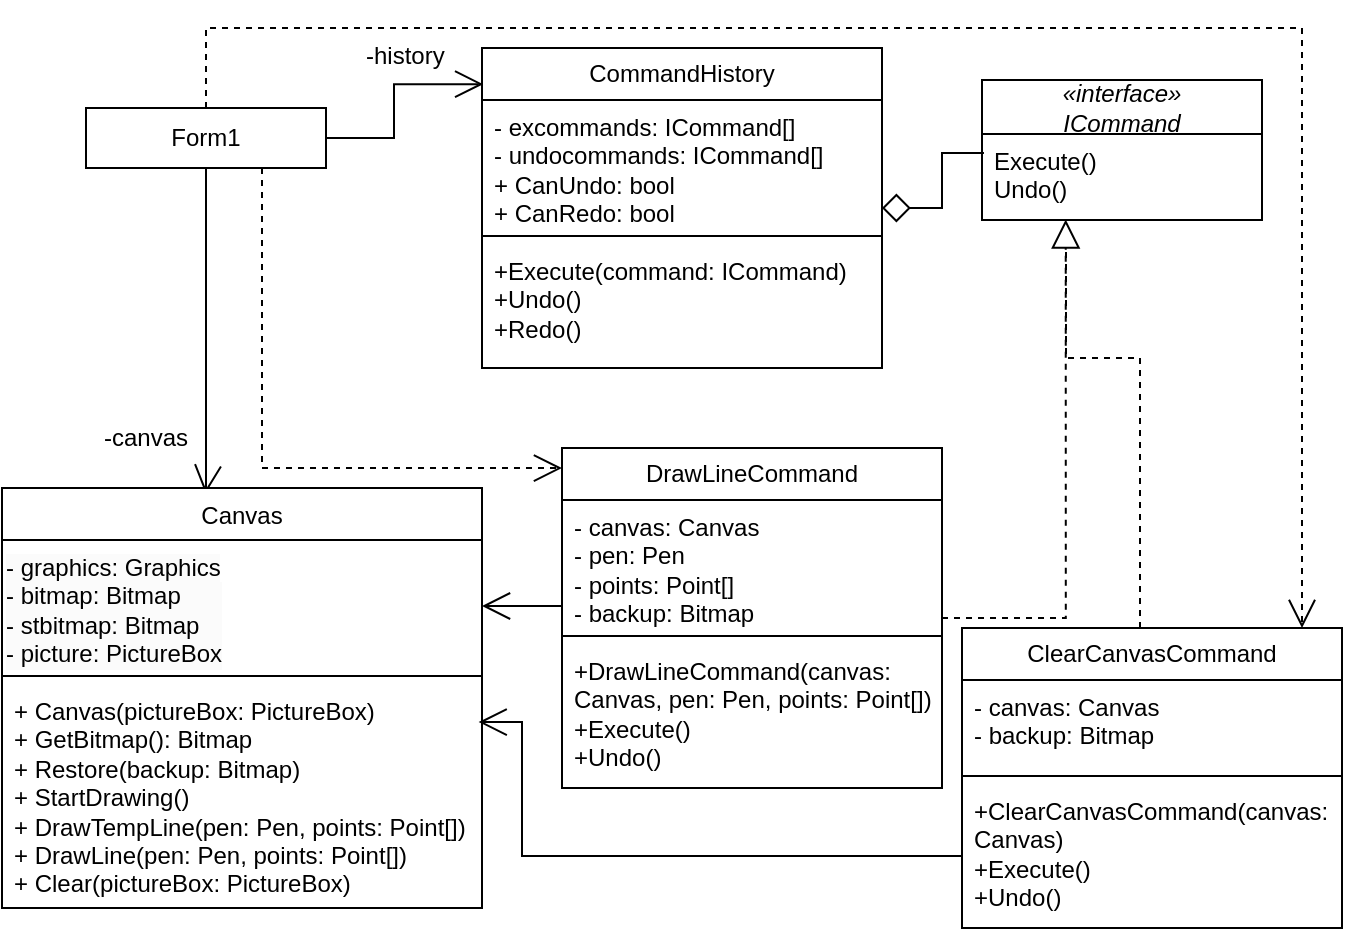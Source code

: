 <mxfile version="26.1.3">
  <diagram id="C5RBs43oDa-KdzZeNtuy" name="Page-1">
    <mxGraphModel dx="1000" dy="505" grid="0" gridSize="10" guides="1" tooltips="1" connect="1" arrows="1" fold="1" page="1" pageScale="1" pageWidth="827" pageHeight="1169" math="0" shadow="0">
      <root>
        <mxCell id="WIyWlLk6GJQsqaUBKTNV-0" />
        <mxCell id="WIyWlLk6GJQsqaUBKTNV-1" parent="WIyWlLk6GJQsqaUBKTNV-0" />
        <mxCell id="O6bAntiXb9O7OsNbi0wT-8" style="edgeStyle=orthogonalEdgeStyle;rounded=0;orthogonalLoop=1;jettySize=auto;html=1;exitX=0.5;exitY=1;exitDx=0;exitDy=0;entryX=0.424;entryY=0.013;entryDx=0;entryDy=0;endArrow=open;endFill=0;endSize=12;entryPerimeter=0;" edge="1" parent="WIyWlLk6GJQsqaUBKTNV-1" source="KC0JBzl_3fo8Be8MP1vC-3" target="O6bAntiXb9O7OsNbi0wT-1">
          <mxGeometry relative="1" as="geometry">
            <Array as="points">
              <mxPoint x="202" y="540" />
            </Array>
          </mxGeometry>
        </mxCell>
        <mxCell id="KC0JBzl_3fo8Be8MP1vC-3" value="Form1" style="rounded=0;whiteSpace=wrap;html=1;" parent="WIyWlLk6GJQsqaUBKTNV-1" vertex="1">
          <mxGeometry x="142" y="350" width="120" height="30" as="geometry" />
        </mxCell>
        <mxCell id="KC0JBzl_3fo8Be8MP1vC-11" value="DrawLineCommand" style="swimlane;fontStyle=0;childLayout=stackLayout;horizontal=1;startSize=26;fillColor=none;horizontalStack=0;resizeParent=1;resizeParentMax=0;resizeLast=0;collapsible=1;marginBottom=0;whiteSpace=wrap;html=1;" parent="WIyWlLk6GJQsqaUBKTNV-1" vertex="1">
          <mxGeometry x="380" y="520" width="190" height="170" as="geometry">
            <mxRectangle x="262" y="500" width="120" height="30" as="alternateBounds" />
          </mxGeometry>
        </mxCell>
        <mxCell id="KC0JBzl_3fo8Be8MP1vC-12" value="- canvas: Canvas&lt;div&gt;- pen: Pen&lt;/div&gt;&lt;div&gt;- points: Point[]&lt;div&gt;- backup: Bitmap&lt;/div&gt;&lt;/div&gt;" style="text;strokeColor=none;fillColor=none;align=left;verticalAlign=top;spacingLeft=4;spacingRight=4;overflow=hidden;rotatable=0;points=[[0,0.5],[1,0.5]];portConstraint=eastwest;whiteSpace=wrap;html=1;" parent="KC0JBzl_3fo8Be8MP1vC-11" vertex="1">
          <mxGeometry y="26" width="190" height="64" as="geometry" />
        </mxCell>
        <mxCell id="O6bAntiXb9O7OsNbi0wT-17" value="" style="line;strokeWidth=1;fillColor=none;align=left;verticalAlign=middle;spacingTop=-1;spacingLeft=3;spacingRight=3;rotatable=0;labelPosition=right;points=[];portConstraint=eastwest;strokeColor=inherit;" vertex="1" parent="KC0JBzl_3fo8Be8MP1vC-11">
          <mxGeometry y="90" width="190" height="8" as="geometry" />
        </mxCell>
        <mxCell id="O6bAntiXb9O7OsNbi0wT-19" value="+DrawLineCommand(canvas:&lt;div&gt;Canvas, pen: Pen,&amp;nbsp;&lt;span style=&quot;background-color: transparent; color: light-dark(rgb(0, 0, 0), rgb(255, 255, 255));&quot;&gt;points:&amp;nbsp;&lt;/span&gt;&lt;span style=&quot;background-color: transparent; color: light-dark(rgb(0, 0, 0), rgb(255, 255, 255));&quot;&gt;Point&lt;/span&gt;&lt;span style=&quot;background-color: transparent; color: light-dark(rgb(0, 0, 0), rgb(255, 255, 255));&quot;&gt;[]&lt;/span&gt;&lt;span style=&quot;background-color: transparent; color: light-dark(rgb(0, 0, 0), rgb(255, 255, 255));&quot;&gt;)&lt;/span&gt;&lt;/div&gt;&lt;div&gt;&lt;div&gt;+Execute()&lt;/div&gt;&lt;div&gt;+Undo()&lt;/div&gt;&lt;/div&gt;" style="text;strokeColor=none;fillColor=none;align=left;verticalAlign=top;spacingLeft=4;spacingRight=4;overflow=hidden;rotatable=0;points=[[0,0.5],[1,0.5]];portConstraint=eastwest;whiteSpace=wrap;html=1;fontStyle=0" vertex="1" parent="KC0JBzl_3fo8Be8MP1vC-11">
          <mxGeometry y="98" width="190" height="72" as="geometry" />
        </mxCell>
        <mxCell id="KC0JBzl_3fo8Be8MP1vC-33" value="&lt;div&gt;&lt;i&gt;«interface»&lt;/i&gt;&lt;/div&gt;ICommand" style="swimlane;fontStyle=2;childLayout=stackLayout;horizontal=1;startSize=27;fillColor=none;horizontalStack=0;resizeParent=1;resizeParentMax=0;resizeLast=0;collapsible=1;marginBottom=0;whiteSpace=wrap;html=1;" parent="WIyWlLk6GJQsqaUBKTNV-1" vertex="1">
          <mxGeometry x="590" y="336" width="140" height="70" as="geometry">
            <mxRectangle x="382" y="370" width="138" height="30" as="alternateBounds" />
          </mxGeometry>
        </mxCell>
        <mxCell id="KC0JBzl_3fo8Be8MP1vC-35" value="&lt;div&gt;&lt;span style=&quot;font-style: normal;&quot;&gt;Execute()&lt;/span&gt;&lt;/div&gt;&lt;div&gt;&lt;span style=&quot;font-style: normal;&quot;&gt;Undo()&lt;/span&gt;&lt;/div&gt;" style="text;strokeColor=none;fillColor=none;align=left;verticalAlign=top;spacingLeft=4;spacingRight=4;overflow=hidden;rotatable=0;points=[[0,0.5],[1,0.5]];portConstraint=eastwest;whiteSpace=wrap;html=1;fontStyle=2" parent="KC0JBzl_3fo8Be8MP1vC-33" vertex="1">
          <mxGeometry y="27" width="140" height="43" as="geometry" />
        </mxCell>
        <mxCell id="yHOgOAt53ZyQ0nN1Mm53-0" value="ClearCanvasCommand" style="swimlane;fontStyle=0;childLayout=stackLayout;horizontal=1;startSize=26;fillColor=none;horizontalStack=0;resizeParent=1;resizeParentMax=0;resizeLast=0;collapsible=1;marginBottom=0;whiteSpace=wrap;html=1;" parent="WIyWlLk6GJQsqaUBKTNV-1" vertex="1">
          <mxGeometry x="580" y="610" width="190" height="150" as="geometry">
            <mxRectangle x="130" y="148" width="120" height="30" as="alternateBounds" />
          </mxGeometry>
        </mxCell>
        <mxCell id="O6bAntiXb9O7OsNbi0wT-20" value="- canvas: Canvas&lt;div&gt;- backup: Bitmap&lt;/div&gt;" style="text;strokeColor=none;fillColor=none;align=left;verticalAlign=top;spacingLeft=4;spacingRight=4;overflow=hidden;rotatable=0;points=[[0,0.5],[1,0.5]];portConstraint=eastwest;whiteSpace=wrap;html=1;" vertex="1" parent="yHOgOAt53ZyQ0nN1Mm53-0">
          <mxGeometry y="26" width="190" height="44" as="geometry" />
        </mxCell>
        <mxCell id="O6bAntiXb9O7OsNbi0wT-18" value="" style="line;strokeWidth=1;fillColor=none;align=left;verticalAlign=middle;spacingTop=-1;spacingLeft=3;spacingRight=3;rotatable=0;labelPosition=right;points=[];portConstraint=eastwest;strokeColor=inherit;" vertex="1" parent="yHOgOAt53ZyQ0nN1Mm53-0">
          <mxGeometry y="70" width="190" height="8" as="geometry" />
        </mxCell>
        <mxCell id="KC0JBzl_3fo8Be8MP1vC-13" value="+ClearCanvasCommand(canvas:&lt;br&gt;&lt;span style=&quot;background-color: transparent; color: light-dark(rgb(0, 0, 0), rgb(255, 255, 255));&quot;&gt;Canvas&lt;/span&gt;)&lt;div&gt;&lt;div&gt;+Execute()&lt;/div&gt;&lt;div&gt;+Undo()&lt;/div&gt;&lt;div&gt;&lt;i&gt;&lt;br&gt;&lt;/i&gt;&lt;/div&gt;&lt;/div&gt;" style="text;strokeColor=none;fillColor=none;align=left;verticalAlign=top;spacingLeft=4;spacingRight=4;overflow=hidden;rotatable=0;points=[[0,0.5],[1,0.5]];portConstraint=eastwest;whiteSpace=wrap;html=1;fontStyle=0" parent="yHOgOAt53ZyQ0nN1Mm53-0" vertex="1">
          <mxGeometry y="78" width="190" height="72" as="geometry" />
        </mxCell>
        <mxCell id="yHOgOAt53ZyQ0nN1Mm53-4" value="CommandHistory" style="swimlane;fontStyle=0;childLayout=stackLayout;horizontal=1;startSize=26;fillColor=none;horizontalStack=0;resizeParent=1;resizeParentMax=0;resizeLast=0;collapsible=1;marginBottom=0;whiteSpace=wrap;html=1;" parent="WIyWlLk6GJQsqaUBKTNV-1" vertex="1">
          <mxGeometry x="340" y="320" width="200" height="160" as="geometry">
            <mxRectangle x="262" y="500" width="120" height="30" as="alternateBounds" />
          </mxGeometry>
        </mxCell>
        <mxCell id="O6bAntiXb9O7OsNbi0wT-25" value="- excommands: ICommand[]&lt;br&gt;&lt;div&gt;- undocommands: ICommand[]&lt;/div&gt;&lt;div&gt;+ CanUndo: bool&lt;/div&gt;&lt;div&gt;+ CanRedo: bool&lt;/div&gt;" style="text;strokeColor=none;fillColor=none;align=left;verticalAlign=top;spacingLeft=4;spacingRight=4;overflow=hidden;rotatable=0;points=[[0,0.5],[1,0.5]];portConstraint=eastwest;whiteSpace=wrap;html=1;" vertex="1" parent="yHOgOAt53ZyQ0nN1Mm53-4">
          <mxGeometry y="26" width="200" height="64" as="geometry" />
        </mxCell>
        <mxCell id="O6bAntiXb9O7OsNbi0wT-6" value="" style="line;strokeWidth=1;fillColor=none;align=left;verticalAlign=middle;spacingTop=-1;spacingLeft=3;spacingRight=3;rotatable=0;labelPosition=right;points=[];portConstraint=eastwest;strokeColor=inherit;" vertex="1" parent="yHOgOAt53ZyQ0nN1Mm53-4">
          <mxGeometry y="90" width="200" height="8" as="geometry" />
        </mxCell>
        <mxCell id="yHOgOAt53ZyQ0nN1Mm53-6" value="+Execute(command:&amp;nbsp;ICommand)&lt;div&gt;+Undo()&lt;/div&gt;&lt;div&gt;+Redo()&lt;/div&gt;" style="text;strokeColor=none;fillColor=none;align=left;verticalAlign=top;spacingLeft=4;spacingRight=4;overflow=hidden;rotatable=0;points=[[0,0.5],[1,0.5]];portConstraint=eastwest;whiteSpace=wrap;html=1;fontStyle=0" parent="yHOgOAt53ZyQ0nN1Mm53-4" vertex="1">
          <mxGeometry y="98" width="200" height="62" as="geometry" />
        </mxCell>
        <mxCell id="O6bAntiXb9O7OsNbi0wT-1" value="&lt;span style=&quot;font-weight: 400;&quot;&gt;Canvas&lt;/span&gt;" style="swimlane;fontStyle=1;align=center;verticalAlign=top;childLayout=stackLayout;horizontal=1;startSize=26;horizontalStack=0;resizeParent=1;resizeParentMax=0;resizeLast=0;collapsible=1;marginBottom=0;whiteSpace=wrap;html=1;" vertex="1" parent="WIyWlLk6GJQsqaUBKTNV-1">
          <mxGeometry x="100" y="540" width="240" height="210" as="geometry" />
        </mxCell>
        <mxCell id="O6bAntiXb9O7OsNbi0wT-23" value="&lt;span style=&quot;color: rgb(0, 0, 0); font-family: Helvetica; font-size: 12px; font-style: normal; font-variant-ligatures: normal; font-variant-caps: normal; font-weight: 400; letter-spacing: normal; orphans: 2; text-align: left; text-indent: 0px; text-transform: none; widows: 2; word-spacing: 0px; -webkit-text-stroke-width: 0px; white-space: normal; background-color: rgb(251, 251, 251); text-decoration-thickness: initial; text-decoration-style: initial; text-decoration-color: initial; float: none; display: inline !important;&quot;&gt;- graphics: Graphics&lt;/span&gt;&lt;div style=&quot;forced-color-adjust: none; color: rgb(0, 0, 0); font-family: Helvetica; font-size: 12px; font-style: normal; font-variant-ligatures: normal; font-variant-caps: normal; font-weight: 400; letter-spacing: normal; orphans: 2; text-align: left; text-indent: 0px; text-transform: none; widows: 2; word-spacing: 0px; -webkit-text-stroke-width: 0px; white-space: normal; background-color: rgb(251, 251, 251); text-decoration-thickness: initial; text-decoration-style: initial; text-decoration-color: initial;&quot;&gt;- bitmap: Bitmap&lt;/div&gt;&lt;div style=&quot;forced-color-adjust: none; color: rgb(0, 0, 0); font-family: Helvetica; font-size: 12px; font-style: normal; font-variant-ligatures: normal; font-variant-caps: normal; font-weight: 400; letter-spacing: normal; orphans: 2; text-align: left; text-indent: 0px; text-transform: none; widows: 2; word-spacing: 0px; -webkit-text-stroke-width: 0px; white-space: normal; background-color: rgb(251, 251, 251); text-decoration-thickness: initial; text-decoration-style: initial; text-decoration-color: initial;&quot;&gt;- stbitmap: Bitmap&lt;div style=&quot;forced-color-adjust: none;&quot;&gt;- picture: PictureBox&lt;/div&gt;&lt;/div&gt;" style="text;whiteSpace=wrap;html=1;" vertex="1" parent="O6bAntiXb9O7OsNbi0wT-1">
          <mxGeometry y="26" width="240" height="64" as="geometry" />
        </mxCell>
        <mxCell id="O6bAntiXb9O7OsNbi0wT-3" value="" style="line;strokeWidth=1;fillColor=none;align=left;verticalAlign=middle;spacingTop=-1;spacingLeft=3;spacingRight=3;rotatable=0;labelPosition=right;points=[];portConstraint=eastwest;strokeColor=inherit;" vertex="1" parent="O6bAntiXb9O7OsNbi0wT-1">
          <mxGeometry y="90" width="240" height="8" as="geometry" />
        </mxCell>
        <mxCell id="O6bAntiXb9O7OsNbi0wT-4" value="+ Canvas(pictureBox: PictureBox)&lt;div&gt;+ GetBitmap():&amp;nbsp;Bitmap&lt;/div&gt;&lt;div&gt;+ Restore(backup: Bitmap)&lt;/div&gt;&lt;div&gt;+ StartDrawing()&lt;/div&gt;&lt;div&gt;+ DrawTempLine(&lt;span style=&quot;background-color: transparent; color: light-dark(rgb(0, 0, 0), rgb(255, 255, 255));&quot;&gt;pen:&amp;nbsp;&lt;/span&gt;&lt;span style=&quot;background-color: transparent; color: light-dark(rgb(0, 0, 0), rgb(255, 255, 255));&quot;&gt;Pen&lt;/span&gt;&lt;span style=&quot;background-color: transparent; color: light-dark(rgb(0, 0, 0), rgb(255, 255, 255));&quot;&gt;, points:&amp;nbsp;&lt;/span&gt;&lt;span style=&quot;background-color: transparent; color: light-dark(rgb(0, 0, 0), rgb(255, 255, 255));&quot;&gt;Point[]&lt;/span&gt;&lt;span style=&quot;background-color: transparent; color: light-dark(rgb(0, 0, 0), rgb(255, 255, 255));&quot;&gt;)&lt;/span&gt;&lt;/div&gt;&lt;div&gt;&lt;font style=&quot;color: rgb(0, 0, 0);&quot;&gt;&lt;span style=&quot;background-color: transparent;&quot;&gt;+ DrawLine(&lt;/span&gt;&lt;span style=&quot;background-color: transparent;&quot;&gt;pen:&amp;nbsp;&lt;/span&gt;&lt;span style=&quot;background-color: transparent;&quot;&gt;Pen&lt;/span&gt;&lt;span style=&quot;background-color: transparent;&quot;&gt;, points:&amp;nbsp;&lt;/span&gt;&lt;span style=&quot;background-color: transparent;&quot;&gt;Point&lt;/span&gt;&lt;/font&gt;&lt;span style=&quot;background-color: transparent; color: light-dark(rgb(0, 0, 0), rgb(255, 255, 255));&quot;&gt;[]&lt;/span&gt;&lt;span style=&quot;background-color: transparent; color: light-dark(rgb(0, 0, 0), rgb(237, 237, 237));&quot;&gt;)&lt;/span&gt;&lt;/div&gt;&lt;div&gt;+ Clear(pictureBox: PictureBox)&lt;/div&gt;&lt;div&gt;&lt;br&gt;&lt;/div&gt;" style="text;strokeColor=none;fillColor=none;align=left;verticalAlign=top;spacingLeft=4;spacingRight=4;overflow=hidden;rotatable=0;points=[[0,0.5],[1,0.5]];portConstraint=eastwest;whiteSpace=wrap;html=1;" vertex="1" parent="O6bAntiXb9O7OsNbi0wT-1">
          <mxGeometry y="98" width="240" height="112" as="geometry" />
        </mxCell>
        <mxCell id="O6bAntiXb9O7OsNbi0wT-7" style="edgeStyle=orthogonalEdgeStyle;rounded=0;orthogonalLoop=1;jettySize=auto;html=1;entryX=0.003;entryY=0.113;entryDx=0;entryDy=0;entryPerimeter=0;endArrow=open;endFill=0;endSize=12;" edge="1" parent="WIyWlLk6GJQsqaUBKTNV-1" source="KC0JBzl_3fo8Be8MP1vC-3" target="yHOgOAt53ZyQ0nN1Mm53-4">
          <mxGeometry relative="1" as="geometry" />
        </mxCell>
        <mxCell id="O6bAntiXb9O7OsNbi0wT-9" style="edgeStyle=orthogonalEdgeStyle;rounded=0;orthogonalLoop=1;jettySize=auto;html=1;entryX=0.007;entryY=0.22;entryDx=0;entryDy=0;entryPerimeter=0;startArrow=diamond;startFill=0;startSize=12;endArrow=none;endFill=0;endSize=12;" edge="1" parent="WIyWlLk6GJQsqaUBKTNV-1" source="yHOgOAt53ZyQ0nN1Mm53-4" target="KC0JBzl_3fo8Be8MP1vC-35">
          <mxGeometry relative="1" as="geometry" />
        </mxCell>
        <mxCell id="O6bAntiXb9O7OsNbi0wT-12" style="edgeStyle=orthogonalEdgeStyle;rounded=0;orthogonalLoop=1;jettySize=auto;html=1;dashed=1;endArrow=none;endFill=0;endSize=12;startFill=0;" edge="1" parent="WIyWlLk6GJQsqaUBKTNV-1">
          <mxGeometry relative="1" as="geometry">
            <mxPoint x="669.001" y="610" as="sourcePoint" />
            <mxPoint x="632" y="420" as="targetPoint" />
            <Array as="points">
              <mxPoint x="669" y="475" />
              <mxPoint x="632" y="475" />
            </Array>
          </mxGeometry>
        </mxCell>
        <mxCell id="O6bAntiXb9O7OsNbi0wT-14" style="edgeStyle=orthogonalEdgeStyle;rounded=0;orthogonalLoop=1;jettySize=auto;html=1;endArrow=open;endFill=0;endSize=12;" edge="1" parent="WIyWlLk6GJQsqaUBKTNV-1" source="KC0JBzl_3fo8Be8MP1vC-12">
          <mxGeometry relative="1" as="geometry">
            <mxPoint x="340" y="599" as="targetPoint" />
            <Array as="points">
              <mxPoint x="390" y="599" />
              <mxPoint x="390" y="599" />
            </Array>
          </mxGeometry>
        </mxCell>
        <mxCell id="O6bAntiXb9O7OsNbi0wT-15" style="edgeStyle=orthogonalEdgeStyle;rounded=0;orthogonalLoop=1;jettySize=auto;html=1;endArrow=open;endFill=0;endSize=12;entryX=0.993;entryY=0.17;entryDx=0;entryDy=0;entryPerimeter=0;" edge="1" parent="WIyWlLk6GJQsqaUBKTNV-1" target="O6bAntiXb9O7OsNbi0wT-4">
          <mxGeometry relative="1" as="geometry">
            <mxPoint x="580" y="720" as="sourcePoint" />
            <mxPoint x="320" y="657" as="targetPoint" />
            <Array as="points">
              <mxPoint x="580" y="724" />
              <mxPoint x="360" y="724" />
              <mxPoint x="360" y="657" />
            </Array>
          </mxGeometry>
        </mxCell>
        <mxCell id="O6bAntiXb9O7OsNbi0wT-16" style="edgeStyle=orthogonalEdgeStyle;rounded=0;orthogonalLoop=1;jettySize=auto;html=1;entryX=0.299;entryY=0.995;entryDx=0;entryDy=0;entryPerimeter=0;endArrow=block;endFill=0;dashed=1;endSize=12;" edge="1" parent="WIyWlLk6GJQsqaUBKTNV-1" source="KC0JBzl_3fo8Be8MP1vC-11" target="KC0JBzl_3fo8Be8MP1vC-35">
          <mxGeometry relative="1" as="geometry">
            <Array as="points">
              <mxPoint x="632" y="605" />
            </Array>
          </mxGeometry>
        </mxCell>
        <mxCell id="O6bAntiXb9O7OsNbi0wT-26" style="edgeStyle=orthogonalEdgeStyle;rounded=0;orthogonalLoop=1;jettySize=auto;html=1;dashed=1;endArrow=open;endFill=0;endSize=12;entryX=0;entryY=0.059;entryDx=0;entryDy=0;entryPerimeter=0;" edge="1" parent="WIyWlLk6GJQsqaUBKTNV-1" target="KC0JBzl_3fo8Be8MP1vC-11">
          <mxGeometry relative="1" as="geometry">
            <mxPoint x="230" y="380" as="sourcePoint" />
            <mxPoint x="370" y="530" as="targetPoint" />
            <Array as="points">
              <mxPoint x="230" y="530" />
            </Array>
          </mxGeometry>
        </mxCell>
        <mxCell id="O6bAntiXb9O7OsNbi0wT-27" style="edgeStyle=orthogonalEdgeStyle;rounded=0;orthogonalLoop=1;jettySize=auto;html=1;dashed=1;endArrow=open;endFill=0;endSize=12;" edge="1" parent="WIyWlLk6GJQsqaUBKTNV-1" source="KC0JBzl_3fo8Be8MP1vC-3" target="yHOgOAt53ZyQ0nN1Mm53-0">
          <mxGeometry relative="1" as="geometry">
            <Array as="points">
              <mxPoint x="202" y="310" />
              <mxPoint x="750" y="310" />
            </Array>
          </mxGeometry>
        </mxCell>
        <mxCell id="O6bAntiXb9O7OsNbi0wT-28" value="-canvas" style="text;html=1;align=center;verticalAlign=middle;whiteSpace=wrap;rounded=0;" vertex="1" parent="WIyWlLk6GJQsqaUBKTNV-1">
          <mxGeometry x="142" y="500" width="60" height="30" as="geometry" />
        </mxCell>
        <mxCell id="O6bAntiXb9O7OsNbi0wT-29" value="-history" style="text;whiteSpace=wrap;" vertex="1" parent="WIyWlLk6GJQsqaUBKTNV-1">
          <mxGeometry x="280" y="310" width="70" height="40" as="geometry" />
        </mxCell>
      </root>
    </mxGraphModel>
  </diagram>
</mxfile>
